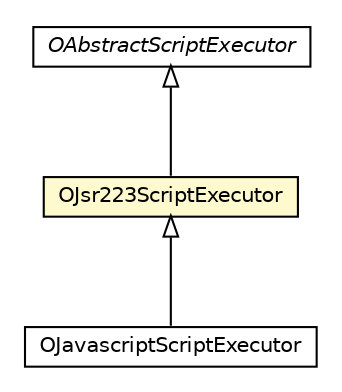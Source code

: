#!/usr/local/bin/dot
#
# Class diagram 
# Generated by UMLGraph version R5_6-24-gf6e263 (http://www.umlgraph.org/)
#

digraph G {
	edge [fontname="Helvetica",fontsize=10,labelfontname="Helvetica",labelfontsize=10];
	node [fontname="Helvetica",fontsize=10,shape=plaintext];
	nodesep=0.25;
	ranksep=0.5;
	// com.orientechnologies.orient.core.command.traverse.OAbstractScriptExecutor
	c4062447 [label=<<table title="com.orientechnologies.orient.core.command.traverse.OAbstractScriptExecutor" border="0" cellborder="1" cellspacing="0" cellpadding="2" port="p" href="../traverse/OAbstractScriptExecutor.html">
		<tr><td><table border="0" cellspacing="0" cellpadding="1">
<tr><td align="center" balign="center"><font face="Helvetica-Oblique"> OAbstractScriptExecutor </font></td></tr>
		</table></td></tr>
		</table>>, URL="../traverse/OAbstractScriptExecutor.html", fontname="Helvetica", fontcolor="black", fontsize=10.0];
	// com.orientechnologies.orient.core.command.script.OJsr223ScriptExecutor
	c4062453 [label=<<table title="com.orientechnologies.orient.core.command.script.OJsr223ScriptExecutor" border="0" cellborder="1" cellspacing="0" cellpadding="2" port="p" bgcolor="lemonChiffon" href="./OJsr223ScriptExecutor.html">
		<tr><td><table border="0" cellspacing="0" cellpadding="1">
<tr><td align="center" balign="center"> OJsr223ScriptExecutor </td></tr>
		</table></td></tr>
		</table>>, URL="./OJsr223ScriptExecutor.html", fontname="Helvetica", fontcolor="black", fontsize=10.0];
	// com.orientechnologies.orient.core.command.script.OJavascriptScriptExecutor
	c4062469 [label=<<table title="com.orientechnologies.orient.core.command.script.OJavascriptScriptExecutor" border="0" cellborder="1" cellspacing="0" cellpadding="2" port="p" href="./OJavascriptScriptExecutor.html">
		<tr><td><table border="0" cellspacing="0" cellpadding="1">
<tr><td align="center" balign="center"> OJavascriptScriptExecutor </td></tr>
		</table></td></tr>
		</table>>, URL="./OJavascriptScriptExecutor.html", fontname="Helvetica", fontcolor="black", fontsize=10.0];
	//com.orientechnologies.orient.core.command.script.OJsr223ScriptExecutor extends com.orientechnologies.orient.core.command.traverse.OAbstractScriptExecutor
	c4062447:p -> c4062453:p [dir=back,arrowtail=empty];
	//com.orientechnologies.orient.core.command.script.OJavascriptScriptExecutor extends com.orientechnologies.orient.core.command.script.OJsr223ScriptExecutor
	c4062453:p -> c4062469:p [dir=back,arrowtail=empty];
}

